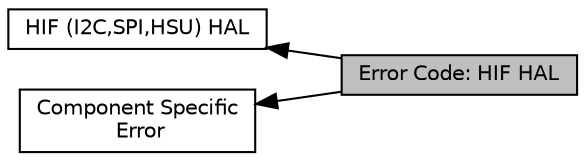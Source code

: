 digraph "Error Code: HIF HAL"
{
  edge [fontname="Helvetica",fontsize="10",labelfontname="Helvetica",labelfontsize="10"];
  node [fontname="Helvetica",fontsize="10",shape=record];
  rankdir=LR;
  Node2 [label="HIF (I2C,SPI,HSU) HAL",height=0.2,width=0.4,color="black", fillcolor="white", style="filled",URL="$d3/dad/group__phhal_hif.html",tooltip="The HOST Interface APIs. "];
  Node0 [label="Error Code: HIF HAL",height=0.2,width=0.4,color="black", fillcolor="grey75", style="filled", fontcolor="black"];
  Node1 [label="Component Specific\l Error",height=0.2,width=0.4,color="black", fillcolor="white", style="filled",URL="$de/dea/group__grp__comp_specific_error.html",tooltip="Component specific Error Codes. "];
  Node1->Node0 [shape=plaintext, dir="back", style="solid"];
  Node2->Node0 [shape=plaintext, dir="back", style="solid"];
}
